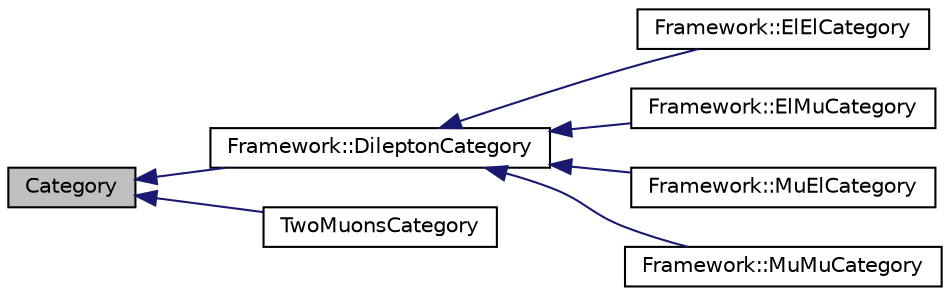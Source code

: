 digraph "Category"
{
  edge [fontname="Helvetica",fontsize="10",labelfontname="Helvetica",labelfontsize="10"];
  node [fontname="Helvetica",fontsize="10",shape=record];
  rankdir="LR";
  Node1 [label="Category",height=0.2,width=0.4,color="black", fillcolor="grey75", style="filled", fontcolor="black"];
  Node1 -> Node2 [dir="back",color="midnightblue",fontsize="10",style="solid",fontname="Helvetica"];
  Node2 [label="Framework::DileptonCategory",height=0.2,width=0.4,color="black", fillcolor="white", style="filled",URL="$classFramework_1_1DileptonCategory.html"];
  Node2 -> Node3 [dir="back",color="midnightblue",fontsize="10",style="solid",fontname="Helvetica"];
  Node3 [label="Framework::ElElCategory",height=0.2,width=0.4,color="black", fillcolor="white", style="filled",URL="$classFramework_1_1ElElCategory.html"];
  Node2 -> Node4 [dir="back",color="midnightblue",fontsize="10",style="solid",fontname="Helvetica"];
  Node4 [label="Framework::ElMuCategory",height=0.2,width=0.4,color="black", fillcolor="white", style="filled",URL="$classFramework_1_1ElMuCategory.html"];
  Node2 -> Node5 [dir="back",color="midnightblue",fontsize="10",style="solid",fontname="Helvetica"];
  Node5 [label="Framework::MuElCategory",height=0.2,width=0.4,color="black", fillcolor="white", style="filled",URL="$classFramework_1_1MuElCategory.html"];
  Node2 -> Node6 [dir="back",color="midnightblue",fontsize="10",style="solid",fontname="Helvetica"];
  Node6 [label="Framework::MuMuCategory",height=0.2,width=0.4,color="black", fillcolor="white", style="filled",URL="$classFramework_1_1MuMuCategory.html"];
  Node1 -> Node7 [dir="back",color="midnightblue",fontsize="10",style="solid",fontname="Helvetica"];
  Node7 [label="TwoMuonsCategory",height=0.2,width=0.4,color="black", fillcolor="white", style="filled",URL="$classTwoMuonsCategory.html"];
}
